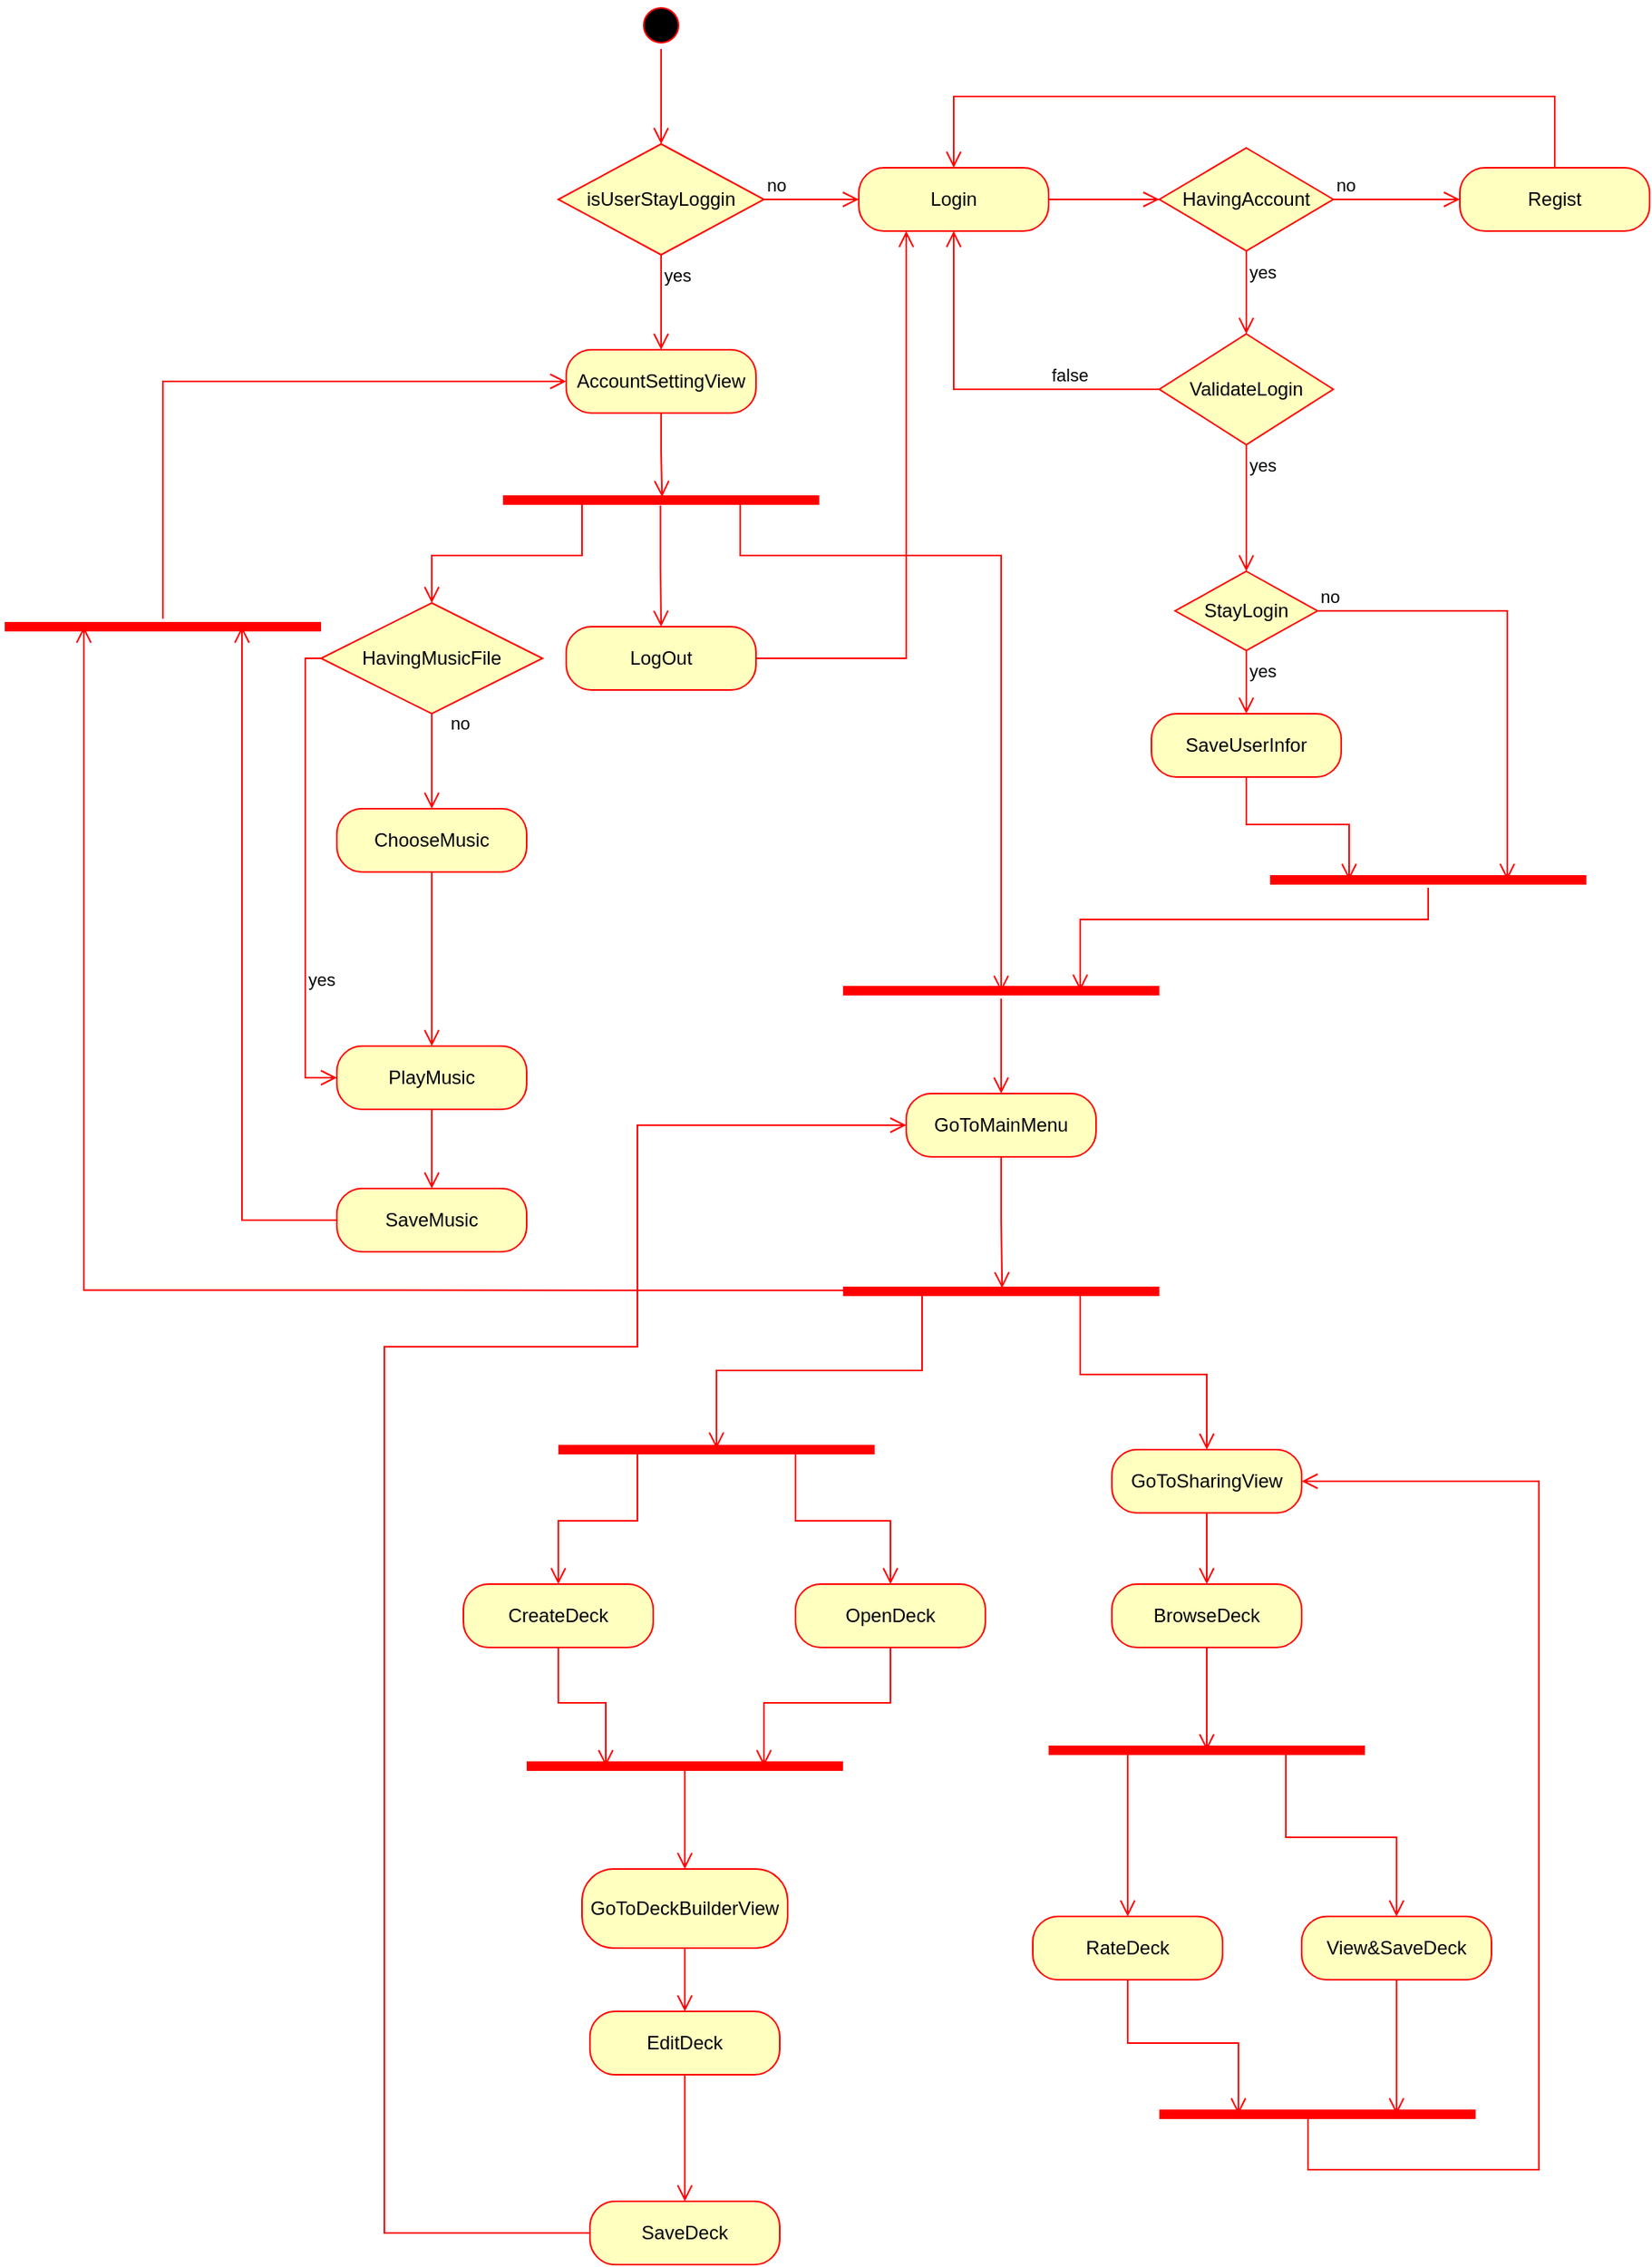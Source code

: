 <mxfile version="26.1.1">
  <diagram id="Rk4uhoGR4WZIKCw4OE3t" name="Trang-1">
    <mxGraphModel dx="2044" dy="464" grid="1" gridSize="10" guides="1" tooltips="1" connect="1" arrows="1" fold="1" page="1" pageScale="1" pageWidth="1169" pageHeight="1654" math="0" shadow="0">
      <root>
        <mxCell id="0" />
        <mxCell id="1" parent="0" />
        <mxCell id="QjEfFsea5YLyxsfnzkJe-1" value="" style="ellipse;html=1;shape=startState;fillColor=#000000;strokeColor=#ff0000;" vertex="1" parent="1">
          <mxGeometry x="150" y="50" width="30" height="30" as="geometry" />
        </mxCell>
        <mxCell id="QjEfFsea5YLyxsfnzkJe-2" value="" style="edgeStyle=orthogonalEdgeStyle;html=1;verticalAlign=bottom;endArrow=open;endSize=8;strokeColor=#ff0000;rounded=0;exitX=0.5;exitY=1;exitDx=0;exitDy=0;entryX=0.5;entryY=0;entryDx=0;entryDy=0;" edge="1" source="QjEfFsea5YLyxsfnzkJe-1" parent="1" target="QjEfFsea5YLyxsfnzkJe-3">
          <mxGeometry relative="1" as="geometry">
            <mxPoint x="145" y="130" as="targetPoint" />
          </mxGeometry>
        </mxCell>
        <mxCell id="QjEfFsea5YLyxsfnzkJe-3" value="isUserStayLoggin" style="rhombus;whiteSpace=wrap;html=1;fontColor=#000000;fillColor=#ffffc0;strokeColor=#ff0000;" vertex="1" parent="1">
          <mxGeometry x="100" y="140" width="130" height="70" as="geometry" />
        </mxCell>
        <mxCell id="QjEfFsea5YLyxsfnzkJe-4" value="no" style="edgeStyle=orthogonalEdgeStyle;html=1;align=left;verticalAlign=bottom;endArrow=open;endSize=8;strokeColor=#ff0000;rounded=0;entryX=0;entryY=0.5;entryDx=0;entryDy=0;" edge="1" source="QjEfFsea5YLyxsfnzkJe-3" parent="1" target="QjEfFsea5YLyxsfnzkJe-25">
          <mxGeometry x="-1" relative="1" as="geometry">
            <mxPoint x="280" y="175" as="targetPoint" />
          </mxGeometry>
        </mxCell>
        <mxCell id="QjEfFsea5YLyxsfnzkJe-5" value="yes" style="edgeStyle=orthogonalEdgeStyle;html=1;align=left;verticalAlign=top;endArrow=open;endSize=8;strokeColor=#ff0000;rounded=0;entryX=0.5;entryY=0;entryDx=0;entryDy=0;" edge="1" source="QjEfFsea5YLyxsfnzkJe-3" parent="1" target="QjEfFsea5YLyxsfnzkJe-6">
          <mxGeometry x="-1" relative="1" as="geometry">
            <mxPoint x="165" y="260" as="targetPoint" />
          </mxGeometry>
        </mxCell>
        <mxCell id="QjEfFsea5YLyxsfnzkJe-6" value="AccountSettingView" style="rounded=1;whiteSpace=wrap;html=1;arcSize=40;fontColor=#000000;fillColor=#ffffc0;strokeColor=#ff0000;" vertex="1" parent="1">
          <mxGeometry x="105" y="270" width="120" height="40" as="geometry" />
        </mxCell>
        <mxCell id="QjEfFsea5YLyxsfnzkJe-7" value="" style="edgeStyle=orthogonalEdgeStyle;html=1;verticalAlign=bottom;endArrow=open;endSize=8;strokeColor=#ff0000;rounded=0;entryX=0.503;entryY=0.3;entryDx=0;entryDy=0;entryPerimeter=0;" edge="1" source="QjEfFsea5YLyxsfnzkJe-6" parent="1" target="QjEfFsea5YLyxsfnzkJe-8">
          <mxGeometry relative="1" as="geometry">
            <mxPoint x="165" y="360" as="targetPoint" />
          </mxGeometry>
        </mxCell>
        <mxCell id="QjEfFsea5YLyxsfnzkJe-8" value="" style="shape=line;html=1;strokeWidth=6;strokeColor=#ff0000;" vertex="1" parent="1">
          <mxGeometry x="65" y="360" width="200" height="10" as="geometry" />
        </mxCell>
        <mxCell id="QjEfFsea5YLyxsfnzkJe-9" value="" style="edgeStyle=orthogonalEdgeStyle;html=1;verticalAlign=bottom;endArrow=open;endSize=8;strokeColor=#ff0000;rounded=0;exitX=0.75;exitY=0.5;exitDx=0;exitDy=0;exitPerimeter=0;entryX=0.5;entryY=0.567;entryDx=0;entryDy=0;entryPerimeter=0;" edge="1" source="QjEfFsea5YLyxsfnzkJe-8" parent="1" target="QjEfFsea5YLyxsfnzkJe-46">
          <mxGeometry relative="1" as="geometry">
            <mxPoint x="380" y="640" as="targetPoint" />
            <mxPoint x="510" y="550" as="sourcePoint" />
            <Array as="points">
              <mxPoint x="215" y="400" />
              <mxPoint x="380" y="400" />
            </Array>
          </mxGeometry>
        </mxCell>
        <mxCell id="QjEfFsea5YLyxsfnzkJe-10" value="GoToMainMenu" style="rounded=1;whiteSpace=wrap;html=1;arcSize=40;fontColor=#000000;fillColor=#ffffc0;strokeColor=#ff0000;" vertex="1" parent="1">
          <mxGeometry x="320" y="740" width="120" height="40" as="geometry" />
        </mxCell>
        <mxCell id="QjEfFsea5YLyxsfnzkJe-12" value="" style="edgeStyle=orthogonalEdgeStyle;html=1;verticalAlign=bottom;endArrow=open;endSize=8;strokeColor=#ff0000;rounded=0;exitX=0.25;exitY=0.5;exitDx=0;exitDy=0;exitPerimeter=0;entryX=0.5;entryY=0;entryDx=0;entryDy=0;" edge="1" parent="1" source="QjEfFsea5YLyxsfnzkJe-8" target="QjEfFsea5YLyxsfnzkJe-15">
          <mxGeometry relative="1" as="geometry">
            <mxPoint x="20" y="460" as="targetPoint" />
            <mxPoint x="175" y="376" as="sourcePoint" />
          </mxGeometry>
        </mxCell>
        <mxCell id="QjEfFsea5YLyxsfnzkJe-15" value="HavingMusicFile" style="rhombus;whiteSpace=wrap;html=1;fontColor=#000000;fillColor=#ffffc0;strokeColor=#ff0000;" vertex="1" parent="1">
          <mxGeometry x="-50" y="430" width="140" height="70" as="geometry" />
        </mxCell>
        <mxCell id="QjEfFsea5YLyxsfnzkJe-16" value="no" style="edgeStyle=orthogonalEdgeStyle;html=1;align=left;verticalAlign=bottom;endArrow=open;endSize=8;strokeColor=#ff0000;rounded=0;exitX=0.5;exitY=1;exitDx=0;exitDy=0;entryX=0.5;entryY=0;entryDx=0;entryDy=0;" edge="1" source="QjEfFsea5YLyxsfnzkJe-15" parent="1" target="QjEfFsea5YLyxsfnzkJe-20">
          <mxGeometry x="-0.502" y="10" relative="1" as="geometry">
            <mxPoint x="20" y="580" as="targetPoint" />
            <mxPoint as="offset" />
          </mxGeometry>
        </mxCell>
        <mxCell id="QjEfFsea5YLyxsfnzkJe-17" value="yes" style="edgeStyle=orthogonalEdgeStyle;html=1;align=left;verticalAlign=top;endArrow=open;endSize=8;strokeColor=#ff0000;rounded=0;exitX=0;exitY=0.5;exitDx=0;exitDy=0;entryX=0;entryY=0.5;entryDx=0;entryDy=0;" edge="1" source="QjEfFsea5YLyxsfnzkJe-15" parent="1" target="QjEfFsea5YLyxsfnzkJe-22">
          <mxGeometry x="0.353" relative="1" as="geometry">
            <mxPoint x="-100" y="570" as="targetPoint" />
            <mxPoint as="offset" />
          </mxGeometry>
        </mxCell>
        <mxCell id="QjEfFsea5YLyxsfnzkJe-20" value="ChooseMusic" style="rounded=1;whiteSpace=wrap;html=1;arcSize=40;fontColor=#000000;fillColor=#ffffc0;strokeColor=#ff0000;" vertex="1" parent="1">
          <mxGeometry x="-40" y="560" width="120" height="40" as="geometry" />
        </mxCell>
        <mxCell id="QjEfFsea5YLyxsfnzkJe-21" value="" style="edgeStyle=orthogonalEdgeStyle;html=1;verticalAlign=bottom;endArrow=open;endSize=8;strokeColor=#ff0000;rounded=0;" edge="1" source="QjEfFsea5YLyxsfnzkJe-20" parent="1">
          <mxGeometry relative="1" as="geometry">
            <mxPoint x="20" y="710" as="targetPoint" />
          </mxGeometry>
        </mxCell>
        <mxCell id="QjEfFsea5YLyxsfnzkJe-22" value="PlayMusic" style="rounded=1;whiteSpace=wrap;html=1;arcSize=40;fontColor=#000000;fillColor=#ffffc0;strokeColor=#ff0000;" vertex="1" parent="1">
          <mxGeometry x="-40" y="710" width="120" height="40" as="geometry" />
        </mxCell>
        <mxCell id="QjEfFsea5YLyxsfnzkJe-24" value="" style="edgeStyle=orthogonalEdgeStyle;html=1;verticalAlign=bottom;endArrow=open;endSize=8;strokeColor=#ff0000;rounded=0;exitX=0.498;exitY=0.833;exitDx=0;exitDy=0;exitPerimeter=0;entryX=0.5;entryY=0;entryDx=0;entryDy=0;" edge="1" parent="1" source="QjEfFsea5YLyxsfnzkJe-8" target="QjEfFsea5YLyxsfnzkJe-35">
          <mxGeometry relative="1" as="geometry">
            <mxPoint x="310" y="440" as="targetPoint" />
            <mxPoint x="160" y="440" as="sourcePoint" />
          </mxGeometry>
        </mxCell>
        <mxCell id="QjEfFsea5YLyxsfnzkJe-25" value="Login" style="rounded=1;whiteSpace=wrap;html=1;arcSize=40;fontColor=#000000;fillColor=#ffffc0;strokeColor=#ff0000;" vertex="1" parent="1">
          <mxGeometry x="290" y="155" width="120" height="40" as="geometry" />
        </mxCell>
        <mxCell id="QjEfFsea5YLyxsfnzkJe-26" value="" style="edgeStyle=orthogonalEdgeStyle;html=1;verticalAlign=bottom;endArrow=open;endSize=8;strokeColor=#ff0000;rounded=0;exitX=1;exitY=0.5;exitDx=0;exitDy=0;entryX=0;entryY=0.5;entryDx=0;entryDy=0;" edge="1" source="QjEfFsea5YLyxsfnzkJe-25" parent="1" target="QjEfFsea5YLyxsfnzkJe-27">
          <mxGeometry relative="1" as="geometry">
            <mxPoint x="470" y="175" as="targetPoint" />
          </mxGeometry>
        </mxCell>
        <mxCell id="QjEfFsea5YLyxsfnzkJe-27" value="HavingAccount" style="rhombus;whiteSpace=wrap;html=1;fontColor=#000000;fillColor=#ffffc0;strokeColor=#ff0000;" vertex="1" parent="1">
          <mxGeometry x="480" y="142.5" width="110" height="65" as="geometry" />
        </mxCell>
        <mxCell id="QjEfFsea5YLyxsfnzkJe-28" value="no" style="edgeStyle=orthogonalEdgeStyle;html=1;align=left;verticalAlign=bottom;endArrow=open;endSize=8;strokeColor=#ff0000;rounded=0;entryX=0;entryY=0.5;entryDx=0;entryDy=0;" edge="1" source="QjEfFsea5YLyxsfnzkJe-27" parent="1" target="QjEfFsea5YLyxsfnzkJe-30">
          <mxGeometry x="-1" relative="1" as="geometry">
            <mxPoint x="660" y="175" as="targetPoint" />
          </mxGeometry>
        </mxCell>
        <mxCell id="QjEfFsea5YLyxsfnzkJe-29" value="yes" style="edgeStyle=orthogonalEdgeStyle;html=1;align=left;verticalAlign=top;endArrow=open;endSize=8;strokeColor=#ff0000;rounded=0;entryX=0.5;entryY=0;entryDx=0;entryDy=0;" edge="1" source="QjEfFsea5YLyxsfnzkJe-27" parent="1" target="QjEfFsea5YLyxsfnzkJe-32">
          <mxGeometry x="-1" relative="1" as="geometry">
            <mxPoint x="520" y="255" as="targetPoint" />
          </mxGeometry>
        </mxCell>
        <mxCell id="QjEfFsea5YLyxsfnzkJe-30" value="Regist" style="rounded=1;whiteSpace=wrap;html=1;arcSize=40;fontColor=#000000;fillColor=#ffffc0;strokeColor=#ff0000;" vertex="1" parent="1">
          <mxGeometry x="670" y="155" width="120" height="40" as="geometry" />
        </mxCell>
        <mxCell id="QjEfFsea5YLyxsfnzkJe-31" value="" style="edgeStyle=orthogonalEdgeStyle;html=1;verticalAlign=bottom;endArrow=open;endSize=8;strokeColor=#ff0000;rounded=0;exitX=0.5;exitY=0;exitDx=0;exitDy=0;entryX=0.5;entryY=0;entryDx=0;entryDy=0;" edge="1" source="QjEfFsea5YLyxsfnzkJe-30" parent="1" target="QjEfFsea5YLyxsfnzkJe-25">
          <mxGeometry relative="1" as="geometry">
            <mxPoint x="740" y="270" as="targetPoint" />
            <Array as="points">
              <mxPoint x="730" y="110" />
              <mxPoint x="350" y="110" />
            </Array>
          </mxGeometry>
        </mxCell>
        <mxCell id="QjEfFsea5YLyxsfnzkJe-32" value="ValidateLogin" style="rhombus;whiteSpace=wrap;html=1;fontColor=#000000;fillColor=#ffffc0;strokeColor=#ff0000;" vertex="1" parent="1">
          <mxGeometry x="480" y="260" width="110" height="70" as="geometry" />
        </mxCell>
        <mxCell id="QjEfFsea5YLyxsfnzkJe-33" value="false" style="edgeStyle=orthogonalEdgeStyle;html=1;align=left;verticalAlign=bottom;endArrow=open;endSize=8;strokeColor=#ff0000;rounded=0;exitX=0;exitY=0.5;exitDx=0;exitDy=0;entryX=0.5;entryY=1;entryDx=0;entryDy=0;" edge="1" source="QjEfFsea5YLyxsfnzkJe-32" parent="1" target="QjEfFsea5YLyxsfnzkJe-25">
          <mxGeometry x="-0.391" relative="1" as="geometry">
            <mxPoint x="650" y="310" as="targetPoint" />
            <mxPoint as="offset" />
          </mxGeometry>
        </mxCell>
        <mxCell id="QjEfFsea5YLyxsfnzkJe-34" value="yes" style="edgeStyle=orthogonalEdgeStyle;html=1;align=left;verticalAlign=top;endArrow=open;endSize=8;strokeColor=#ff0000;rounded=0;entryX=0.5;entryY=0;entryDx=0;entryDy=0;" edge="1" source="QjEfFsea5YLyxsfnzkJe-32" parent="1" target="QjEfFsea5YLyxsfnzkJe-39">
          <mxGeometry x="-1" relative="1" as="geometry">
            <mxPoint x="600" y="400" as="targetPoint" />
            <Array as="points">
              <mxPoint x="535" y="390" />
              <mxPoint x="535" y="390" />
            </Array>
          </mxGeometry>
        </mxCell>
        <mxCell id="QjEfFsea5YLyxsfnzkJe-35" value="LogOut" style="rounded=1;whiteSpace=wrap;html=1;arcSize=40;fontColor=#000000;fillColor=#ffffc0;strokeColor=#ff0000;" vertex="1" parent="1">
          <mxGeometry x="105" y="445" width="120" height="40" as="geometry" />
        </mxCell>
        <mxCell id="QjEfFsea5YLyxsfnzkJe-36" value="" style="edgeStyle=orthogonalEdgeStyle;html=1;verticalAlign=bottom;endArrow=open;endSize=8;strokeColor=#ff0000;rounded=0;exitX=1;exitY=0.5;exitDx=0;exitDy=0;entryX=0.25;entryY=1;entryDx=0;entryDy=0;" edge="1" source="QjEfFsea5YLyxsfnzkJe-35" parent="1" target="QjEfFsea5YLyxsfnzkJe-25">
          <mxGeometry relative="1" as="geometry">
            <mxPoint x="310" y="540" as="targetPoint" />
          </mxGeometry>
        </mxCell>
        <mxCell id="QjEfFsea5YLyxsfnzkJe-37" value="SaveMusic" style="rounded=1;whiteSpace=wrap;html=1;arcSize=40;fontColor=#000000;fillColor=#ffffc0;strokeColor=#ff0000;" vertex="1" parent="1">
          <mxGeometry x="-40" y="800" width="120" height="40" as="geometry" />
        </mxCell>
        <mxCell id="QjEfFsea5YLyxsfnzkJe-38" value="" style="edgeStyle=orthogonalEdgeStyle;html=1;verticalAlign=bottom;endArrow=open;endSize=8;strokeColor=#ff0000;rounded=0;exitX=0.5;exitY=1;exitDx=0;exitDy=0;" edge="1" source="QjEfFsea5YLyxsfnzkJe-22" parent="1" target="QjEfFsea5YLyxsfnzkJe-37">
          <mxGeometry relative="1" as="geometry">
            <mxPoint x="20" y="800" as="targetPoint" />
          </mxGeometry>
        </mxCell>
        <mxCell id="QjEfFsea5YLyxsfnzkJe-39" value="StayLogin" style="rhombus;whiteSpace=wrap;html=1;fontColor=#000000;fillColor=#ffffc0;strokeColor=#ff0000;" vertex="1" parent="1">
          <mxGeometry x="490" y="410" width="90" height="50" as="geometry" />
        </mxCell>
        <mxCell id="QjEfFsea5YLyxsfnzkJe-40" value="no" style="edgeStyle=orthogonalEdgeStyle;html=1;align=left;verticalAlign=bottom;endArrow=open;endSize=8;strokeColor=#ff0000;rounded=0;entryX=0.75;entryY=0.5;entryDx=0;entryDy=0;entryPerimeter=0;" edge="1" source="QjEfFsea5YLyxsfnzkJe-39" parent="1" target="QjEfFsea5YLyxsfnzkJe-44">
          <mxGeometry x="-1" relative="1" as="geometry">
            <mxPoint x="650" y="580" as="targetPoint" />
            <Array as="points">
              <mxPoint x="700" y="435" />
            </Array>
          </mxGeometry>
        </mxCell>
        <mxCell id="QjEfFsea5YLyxsfnzkJe-41" value="yes" style="edgeStyle=orthogonalEdgeStyle;html=1;align=left;verticalAlign=top;endArrow=open;endSize=8;strokeColor=#ff0000;rounded=0;entryX=0.5;entryY=0;entryDx=0;entryDy=0;" edge="1" source="QjEfFsea5YLyxsfnzkJe-39" parent="1" target="QjEfFsea5YLyxsfnzkJe-42">
          <mxGeometry x="-1" relative="1" as="geometry">
            <mxPoint x="540" y="570" as="targetPoint" />
          </mxGeometry>
        </mxCell>
        <mxCell id="QjEfFsea5YLyxsfnzkJe-42" value="SaveUserInfor" style="rounded=1;whiteSpace=wrap;html=1;arcSize=40;fontColor=#000000;fillColor=#ffffc0;strokeColor=#ff0000;" vertex="1" parent="1">
          <mxGeometry x="475" y="500" width="120" height="40" as="geometry" />
        </mxCell>
        <mxCell id="QjEfFsea5YLyxsfnzkJe-43" value="" style="edgeStyle=orthogonalEdgeStyle;html=1;verticalAlign=bottom;endArrow=open;endSize=8;strokeColor=#ff0000;rounded=0;entryX=0.25;entryY=0.5;entryDx=0;entryDy=0;entryPerimeter=0;" edge="1" source="QjEfFsea5YLyxsfnzkJe-42" parent="1" target="QjEfFsea5YLyxsfnzkJe-44">
          <mxGeometry relative="1" as="geometry">
            <mxPoint x="630" y="580" as="targetPoint" />
          </mxGeometry>
        </mxCell>
        <mxCell id="QjEfFsea5YLyxsfnzkJe-44" value="" style="shape=line;html=1;strokeWidth=6;strokeColor=#ff0000;" vertex="1" parent="1">
          <mxGeometry x="550" y="600" width="200" height="10" as="geometry" />
        </mxCell>
        <mxCell id="QjEfFsea5YLyxsfnzkJe-45" value="" style="edgeStyle=orthogonalEdgeStyle;html=1;verticalAlign=bottom;endArrow=open;endSize=8;strokeColor=#ff0000;rounded=0;entryX=0.75;entryY=0.5;entryDx=0;entryDy=0;entryPerimeter=0;" edge="1" source="QjEfFsea5YLyxsfnzkJe-44" parent="1" target="QjEfFsea5YLyxsfnzkJe-46">
          <mxGeometry relative="1" as="geometry">
            <mxPoint x="460" y="670" as="targetPoint" />
            <Array as="points">
              <mxPoint x="650" y="630" />
              <mxPoint x="430" y="630" />
            </Array>
          </mxGeometry>
        </mxCell>
        <mxCell id="QjEfFsea5YLyxsfnzkJe-46" value="" style="shape=line;html=1;strokeWidth=6;strokeColor=#ff0000;" vertex="1" parent="1">
          <mxGeometry x="280" y="670" width="200" height="10" as="geometry" />
        </mxCell>
        <mxCell id="QjEfFsea5YLyxsfnzkJe-47" value="" style="edgeStyle=orthogonalEdgeStyle;html=1;verticalAlign=bottom;endArrow=open;endSize=8;strokeColor=#ff0000;rounded=0;entryX=0.5;entryY=0;entryDx=0;entryDy=0;" edge="1" source="QjEfFsea5YLyxsfnzkJe-46" parent="1" target="QjEfFsea5YLyxsfnzkJe-10">
          <mxGeometry relative="1" as="geometry">
            <mxPoint x="390" y="740" as="targetPoint" />
          </mxGeometry>
        </mxCell>
        <mxCell id="QjEfFsea5YLyxsfnzkJe-49" value="" style="shape=line;html=1;strokeWidth=6;strokeColor=#ff0000;" vertex="1" parent="1">
          <mxGeometry x="280" y="860" width="200" height="10" as="geometry" />
        </mxCell>
        <mxCell id="QjEfFsea5YLyxsfnzkJe-50" value="" style="edgeStyle=orthogonalEdgeStyle;html=1;verticalAlign=bottom;endArrow=open;endSize=8;strokeColor=#ff0000;rounded=0;exitX=0.25;exitY=0.5;exitDx=0;exitDy=0;exitPerimeter=0;entryX=0.5;entryY=0.433;entryDx=0;entryDy=0;entryPerimeter=0;" edge="1" source="QjEfFsea5YLyxsfnzkJe-49" parent="1" target="QjEfFsea5YLyxsfnzkJe-70">
          <mxGeometry relative="1" as="geometry">
            <mxPoint x="190" y="920" as="targetPoint" />
          </mxGeometry>
        </mxCell>
        <mxCell id="QjEfFsea5YLyxsfnzkJe-51" value="" style="edgeStyle=orthogonalEdgeStyle;html=1;verticalAlign=bottom;endArrow=open;endSize=8;strokeColor=#ff0000;rounded=0;exitX=0.5;exitY=1;exitDx=0;exitDy=0;entryX=0.503;entryY=0.3;entryDx=0;entryDy=0;entryPerimeter=0;" edge="1" parent="1" source="QjEfFsea5YLyxsfnzkJe-10" target="QjEfFsea5YLyxsfnzkJe-49">
          <mxGeometry relative="1" as="geometry">
            <mxPoint x="350" y="830" as="targetPoint" />
            <mxPoint x="390" y="880" as="sourcePoint" />
          </mxGeometry>
        </mxCell>
        <mxCell id="QjEfFsea5YLyxsfnzkJe-52" value="" style="edgeStyle=orthogonalEdgeStyle;html=1;verticalAlign=bottom;endArrow=open;endSize=8;strokeColor=#ff0000;rounded=0;exitX=0.75;exitY=0.5;exitDx=0;exitDy=0;exitPerimeter=0;entryX=0.5;entryY=0;entryDx=0;entryDy=0;" edge="1" parent="1" source="QjEfFsea5YLyxsfnzkJe-49" target="QjEfFsea5YLyxsfnzkJe-55">
          <mxGeometry relative="1" as="geometry">
            <mxPoint x="470" y="960" as="targetPoint" />
            <mxPoint x="400" y="890" as="sourcePoint" />
          </mxGeometry>
        </mxCell>
        <mxCell id="QjEfFsea5YLyxsfnzkJe-53" value="GoToDeckBuilderView" style="rounded=1;whiteSpace=wrap;html=1;arcSize=40;fontColor=#000000;fillColor=#ffffc0;strokeColor=#ff0000;" vertex="1" parent="1">
          <mxGeometry x="115" y="1230" width="130" height="50" as="geometry" />
        </mxCell>
        <mxCell id="QjEfFsea5YLyxsfnzkJe-55" value="GoToSharingView" style="rounded=1;whiteSpace=wrap;html=1;arcSize=40;fontColor=#000000;fillColor=#ffffc0;strokeColor=#ff0000;" vertex="1" parent="1">
          <mxGeometry x="450" y="965" width="120" height="40" as="geometry" />
        </mxCell>
        <mxCell id="QjEfFsea5YLyxsfnzkJe-56" value="" style="edgeStyle=orthogonalEdgeStyle;html=1;verticalAlign=bottom;endArrow=open;endSize=8;strokeColor=#ff0000;rounded=0;entryX=0.5;entryY=0;entryDx=0;entryDy=0;" edge="1" source="QjEfFsea5YLyxsfnzkJe-55" parent="1" target="QjEfFsea5YLyxsfnzkJe-58">
          <mxGeometry relative="1" as="geometry">
            <mxPoint x="510" y="1050" as="targetPoint" />
          </mxGeometry>
        </mxCell>
        <mxCell id="QjEfFsea5YLyxsfnzkJe-58" value="BrowseDeck" style="rounded=1;whiteSpace=wrap;html=1;arcSize=40;fontColor=#000000;fillColor=#ffffc0;strokeColor=#ff0000;" vertex="1" parent="1">
          <mxGeometry x="450" y="1050" width="120" height="40" as="geometry" />
        </mxCell>
        <mxCell id="QjEfFsea5YLyxsfnzkJe-59" value="" style="edgeStyle=orthogonalEdgeStyle;html=1;verticalAlign=bottom;endArrow=open;endSize=8;strokeColor=#ff0000;rounded=0;entryX=0.5;entryY=0.5;entryDx=0;entryDy=0;entryPerimeter=0;" edge="1" source="QjEfFsea5YLyxsfnzkJe-58" parent="1" target="QjEfFsea5YLyxsfnzkJe-60">
          <mxGeometry relative="1" as="geometry">
            <mxPoint x="510" y="1150" as="targetPoint" />
          </mxGeometry>
        </mxCell>
        <mxCell id="QjEfFsea5YLyxsfnzkJe-60" value="" style="shape=line;html=1;strokeWidth=6;strokeColor=#ff0000;" vertex="1" parent="1">
          <mxGeometry x="410" y="1150" width="200" height="10" as="geometry" />
        </mxCell>
        <mxCell id="QjEfFsea5YLyxsfnzkJe-61" value="" style="edgeStyle=orthogonalEdgeStyle;html=1;verticalAlign=bottom;endArrow=open;endSize=8;strokeColor=#ff0000;rounded=0;exitX=0.25;exitY=0.5;exitDx=0;exitDy=0;exitPerimeter=0;entryX=0.5;entryY=0;entryDx=0;entryDy=0;" edge="1" source="QjEfFsea5YLyxsfnzkJe-60" parent="1" target="QjEfFsea5YLyxsfnzkJe-62">
          <mxGeometry relative="1" as="geometry">
            <mxPoint x="460" y="1250" as="targetPoint" />
          </mxGeometry>
        </mxCell>
        <mxCell id="QjEfFsea5YLyxsfnzkJe-62" value="RateDeck" style="rounded=1;whiteSpace=wrap;html=1;arcSize=40;fontColor=#000000;fillColor=#ffffc0;strokeColor=#ff0000;" vertex="1" parent="1">
          <mxGeometry x="400" y="1260" width="120" height="40" as="geometry" />
        </mxCell>
        <mxCell id="QjEfFsea5YLyxsfnzkJe-64" value="View&amp;amp;SaveDeck" style="rounded=1;whiteSpace=wrap;html=1;arcSize=40;fontColor=#000000;fillColor=#ffffc0;strokeColor=#ff0000;" vertex="1" parent="1">
          <mxGeometry x="570" y="1260" width="120" height="40" as="geometry" />
        </mxCell>
        <mxCell id="QjEfFsea5YLyxsfnzkJe-65" value="" style="edgeStyle=orthogonalEdgeStyle;html=1;verticalAlign=bottom;endArrow=open;endSize=8;strokeColor=#ff0000;rounded=0;entryX=0.75;entryY=0.5;entryDx=0;entryDy=0;entryPerimeter=0;" edge="1" source="QjEfFsea5YLyxsfnzkJe-64" parent="1" target="QjEfFsea5YLyxsfnzkJe-68">
          <mxGeometry relative="1" as="geometry">
            <mxPoint x="630" y="1360" as="targetPoint" />
          </mxGeometry>
        </mxCell>
        <mxCell id="QjEfFsea5YLyxsfnzkJe-66" value="" style="edgeStyle=orthogonalEdgeStyle;html=1;verticalAlign=bottom;endArrow=open;endSize=8;strokeColor=#ff0000;rounded=0;exitX=0.75;exitY=0.5;exitDx=0;exitDy=0;exitPerimeter=0;entryX=0.5;entryY=0;entryDx=0;entryDy=0;" edge="1" parent="1" source="QjEfFsea5YLyxsfnzkJe-60" target="QjEfFsea5YLyxsfnzkJe-64">
          <mxGeometry relative="1" as="geometry">
            <mxPoint x="470" y="1270" as="targetPoint" />
            <mxPoint x="470" y="1165" as="sourcePoint" />
          </mxGeometry>
        </mxCell>
        <mxCell id="QjEfFsea5YLyxsfnzkJe-67" value="" style="edgeStyle=orthogonalEdgeStyle;html=1;verticalAlign=bottom;endArrow=open;endSize=8;strokeColor=#ff0000;rounded=0;exitX=0.5;exitY=1;exitDx=0;exitDy=0;entryX=0.25;entryY=0.5;entryDx=0;entryDy=0;entryPerimeter=0;" edge="1" parent="1" source="QjEfFsea5YLyxsfnzkJe-62" target="QjEfFsea5YLyxsfnzkJe-68">
          <mxGeometry relative="1" as="geometry">
            <mxPoint x="520" y="1350" as="targetPoint" />
            <mxPoint x="640" y="1310" as="sourcePoint" />
          </mxGeometry>
        </mxCell>
        <mxCell id="QjEfFsea5YLyxsfnzkJe-68" value="" style="shape=line;html=1;strokeWidth=6;strokeColor=#ff0000;" vertex="1" parent="1">
          <mxGeometry x="480" y="1380" width="200" height="10" as="geometry" />
        </mxCell>
        <mxCell id="QjEfFsea5YLyxsfnzkJe-69" value="" style="edgeStyle=orthogonalEdgeStyle;html=1;verticalAlign=bottom;endArrow=open;endSize=8;strokeColor=#ff0000;rounded=0;entryX=1;entryY=0.5;entryDx=0;entryDy=0;exitX=0.47;exitY=0.633;exitDx=0;exitDy=0;exitPerimeter=0;" edge="1" source="QjEfFsea5YLyxsfnzkJe-68" parent="1" target="QjEfFsea5YLyxsfnzkJe-55">
          <mxGeometry relative="1" as="geometry">
            <mxPoint x="770" y="1130" as="targetPoint" />
            <Array as="points">
              <mxPoint x="574" y="1420" />
              <mxPoint x="720" y="1420" />
              <mxPoint x="720" y="985" />
            </Array>
          </mxGeometry>
        </mxCell>
        <mxCell id="QjEfFsea5YLyxsfnzkJe-70" value="" style="shape=line;html=1;strokeWidth=6;strokeColor=#ff0000;" vertex="1" parent="1">
          <mxGeometry x="100" y="960" width="200" height="10" as="geometry" />
        </mxCell>
        <mxCell id="QjEfFsea5YLyxsfnzkJe-71" value="" style="edgeStyle=orthogonalEdgeStyle;html=1;verticalAlign=bottom;endArrow=open;endSize=8;strokeColor=#ff0000;rounded=0;exitX=0.25;exitY=0.5;exitDx=0;exitDy=0;exitPerimeter=0;entryX=0.5;entryY=0;entryDx=0;entryDy=0;" edge="1" source="QjEfFsea5YLyxsfnzkJe-70" parent="1" target="QjEfFsea5YLyxsfnzkJe-72">
          <mxGeometry relative="1" as="geometry">
            <mxPoint x="100" y="1040" as="targetPoint" />
          </mxGeometry>
        </mxCell>
        <mxCell id="QjEfFsea5YLyxsfnzkJe-72" value="CreateDeck" style="rounded=1;whiteSpace=wrap;html=1;arcSize=40;fontColor=#000000;fillColor=#ffffc0;strokeColor=#ff0000;" vertex="1" parent="1">
          <mxGeometry x="40" y="1050" width="120" height="40" as="geometry" />
        </mxCell>
        <mxCell id="QjEfFsea5YLyxsfnzkJe-73" value="" style="edgeStyle=orthogonalEdgeStyle;html=1;verticalAlign=bottom;endArrow=open;endSize=8;strokeColor=#ff0000;rounded=0;entryX=0.25;entryY=0.5;entryDx=0;entryDy=0;entryPerimeter=0;" edge="1" source="QjEfFsea5YLyxsfnzkJe-72" parent="1" target="QjEfFsea5YLyxsfnzkJe-77">
          <mxGeometry relative="1" as="geometry">
            <mxPoint x="100" y="1150" as="targetPoint" />
          </mxGeometry>
        </mxCell>
        <mxCell id="QjEfFsea5YLyxsfnzkJe-74" value="OpenDeck" style="rounded=1;whiteSpace=wrap;html=1;arcSize=40;fontColor=#000000;fillColor=#ffffc0;strokeColor=#ff0000;" vertex="1" parent="1">
          <mxGeometry x="250" y="1050" width="120" height="40" as="geometry" />
        </mxCell>
        <mxCell id="QjEfFsea5YLyxsfnzkJe-75" value="" style="edgeStyle=orthogonalEdgeStyle;html=1;verticalAlign=bottom;endArrow=open;endSize=8;strokeColor=#ff0000;rounded=0;entryX=0.75;entryY=0.5;entryDx=0;entryDy=0;entryPerimeter=0;" edge="1" source="QjEfFsea5YLyxsfnzkJe-74" parent="1" target="QjEfFsea5YLyxsfnzkJe-77">
          <mxGeometry relative="1" as="geometry">
            <mxPoint x="260" y="1150" as="targetPoint" />
          </mxGeometry>
        </mxCell>
        <mxCell id="QjEfFsea5YLyxsfnzkJe-76" value="" style="edgeStyle=orthogonalEdgeStyle;html=1;verticalAlign=bottom;endArrow=open;endSize=8;strokeColor=#ff0000;rounded=0;exitX=0.75;exitY=0.5;exitDx=0;exitDy=0;exitPerimeter=0;entryX=0.5;entryY=0;entryDx=0;entryDy=0;" edge="1" parent="1" source="QjEfFsea5YLyxsfnzkJe-70" target="QjEfFsea5YLyxsfnzkJe-74">
          <mxGeometry relative="1" as="geometry">
            <mxPoint x="110" y="1060" as="targetPoint" />
            <mxPoint x="160" y="975" as="sourcePoint" />
          </mxGeometry>
        </mxCell>
        <mxCell id="QjEfFsea5YLyxsfnzkJe-77" value="" style="shape=line;html=1;strokeWidth=6;strokeColor=#ff0000;" vertex="1" parent="1">
          <mxGeometry x="80" y="1160" width="200" height="10" as="geometry" />
        </mxCell>
        <mxCell id="QjEfFsea5YLyxsfnzkJe-78" value="" style="edgeStyle=orthogonalEdgeStyle;html=1;verticalAlign=bottom;endArrow=open;endSize=8;strokeColor=#ff0000;rounded=0;exitX=0.5;exitY=0.567;exitDx=0;exitDy=0;exitPerimeter=0;entryX=0.5;entryY=0;entryDx=0;entryDy=0;" edge="1" source="QjEfFsea5YLyxsfnzkJe-77" parent="1" target="QjEfFsea5YLyxsfnzkJe-53">
          <mxGeometry relative="1" as="geometry">
            <mxPoint x="180" y="1240" as="targetPoint" />
          </mxGeometry>
        </mxCell>
        <mxCell id="QjEfFsea5YLyxsfnzkJe-79" value="EditDeck" style="rounded=1;whiteSpace=wrap;html=1;arcSize=40;fontColor=#000000;fillColor=#ffffc0;strokeColor=#ff0000;" vertex="1" parent="1">
          <mxGeometry x="120" y="1320" width="120" height="40" as="geometry" />
        </mxCell>
        <mxCell id="QjEfFsea5YLyxsfnzkJe-80" value="" style="edgeStyle=orthogonalEdgeStyle;html=1;verticalAlign=bottom;endArrow=open;endSize=8;strokeColor=#ff0000;rounded=0;entryX=0.5;entryY=0;entryDx=0;entryDy=0;" edge="1" source="QjEfFsea5YLyxsfnzkJe-79" parent="1" target="QjEfFsea5YLyxsfnzkJe-82">
          <mxGeometry relative="1" as="geometry">
            <mxPoint x="180" y="1420" as="targetPoint" />
          </mxGeometry>
        </mxCell>
        <mxCell id="QjEfFsea5YLyxsfnzkJe-81" value="" style="edgeStyle=orthogonalEdgeStyle;html=1;verticalAlign=bottom;endArrow=open;endSize=8;strokeColor=#ff0000;rounded=0;exitX=0.5;exitY=1;exitDx=0;exitDy=0;entryX=0.5;entryY=0;entryDx=0;entryDy=0;" edge="1" parent="1" source="QjEfFsea5YLyxsfnzkJe-53" target="QjEfFsea5YLyxsfnzkJe-79">
          <mxGeometry relative="1" as="geometry">
            <mxPoint x="190" y="1430" as="targetPoint" />
            <mxPoint x="190" y="1370" as="sourcePoint" />
          </mxGeometry>
        </mxCell>
        <mxCell id="QjEfFsea5YLyxsfnzkJe-82" value="SaveDeck" style="rounded=1;whiteSpace=wrap;html=1;arcSize=40;fontColor=#000000;fillColor=#ffffc0;strokeColor=#ff0000;" vertex="1" parent="1">
          <mxGeometry x="120" y="1440" width="120" height="40" as="geometry" />
        </mxCell>
        <mxCell id="QjEfFsea5YLyxsfnzkJe-83" value="" style="edgeStyle=orthogonalEdgeStyle;html=1;verticalAlign=bottom;endArrow=open;endSize=8;strokeColor=#ff0000;rounded=0;entryX=0;entryY=0.5;entryDx=0;entryDy=0;" edge="1" source="QjEfFsea5YLyxsfnzkJe-82" parent="1" target="QjEfFsea5YLyxsfnzkJe-10">
          <mxGeometry relative="1" as="geometry">
            <mxPoint x="90" y="880" as="targetPoint" />
            <Array as="points">
              <mxPoint x="-10" y="1460" />
              <mxPoint x="-10" y="900" />
              <mxPoint x="150" y="900" />
              <mxPoint x="150" y="760" />
            </Array>
          </mxGeometry>
        </mxCell>
        <mxCell id="QjEfFsea5YLyxsfnzkJe-84" value="" style="edgeStyle=orthogonalEdgeStyle;html=1;verticalAlign=bottom;endArrow=open;endSize=8;strokeColor=#ff0000;rounded=0;exitX=0.503;exitY=0.433;exitDx=0;exitDy=0;exitPerimeter=0;entryX=0.25;entryY=0.5;entryDx=0;entryDy=0;entryPerimeter=0;" edge="1" parent="1" source="QjEfFsea5YLyxsfnzkJe-49" target="QjEfFsea5YLyxsfnzkJe-86">
          <mxGeometry relative="1" as="geometry">
            <mxPoint x="-220" y="480" as="targetPoint" />
            <mxPoint x="390" y="790" as="sourcePoint" />
          </mxGeometry>
        </mxCell>
        <mxCell id="QjEfFsea5YLyxsfnzkJe-85" value="" style="edgeStyle=orthogonalEdgeStyle;html=1;verticalAlign=bottom;endArrow=open;endSize=8;strokeColor=#ff0000;rounded=0;exitX=0;exitY=0.5;exitDx=0;exitDy=0;entryX=0.75;entryY=0.5;entryDx=0;entryDy=0;entryPerimeter=0;" edge="1" parent="1" source="QjEfFsea5YLyxsfnzkJe-37" target="QjEfFsea5YLyxsfnzkJe-86">
          <mxGeometry relative="1" as="geometry">
            <mxPoint x="-150" y="480" as="targetPoint" />
            <mxPoint x="-130" y="760" as="sourcePoint" />
          </mxGeometry>
        </mxCell>
        <mxCell id="QjEfFsea5YLyxsfnzkJe-86" value="" style="shape=line;html=1;strokeWidth=6;strokeColor=#ff0000;" vertex="1" parent="1">
          <mxGeometry x="-250" y="440" width="200" height="10" as="geometry" />
        </mxCell>
        <mxCell id="QjEfFsea5YLyxsfnzkJe-87" value="" style="edgeStyle=orthogonalEdgeStyle;html=1;verticalAlign=bottom;endArrow=open;endSize=8;strokeColor=#ff0000;rounded=0;entryX=0;entryY=0.5;entryDx=0;entryDy=0;" edge="1" source="QjEfFsea5YLyxsfnzkJe-86" parent="1" target="QjEfFsea5YLyxsfnzkJe-6">
          <mxGeometry relative="1" as="geometry">
            <mxPoint x="-150" y="520" as="targetPoint" />
            <Array as="points">
              <mxPoint x="-150" y="290" />
            </Array>
          </mxGeometry>
        </mxCell>
      </root>
    </mxGraphModel>
  </diagram>
</mxfile>
